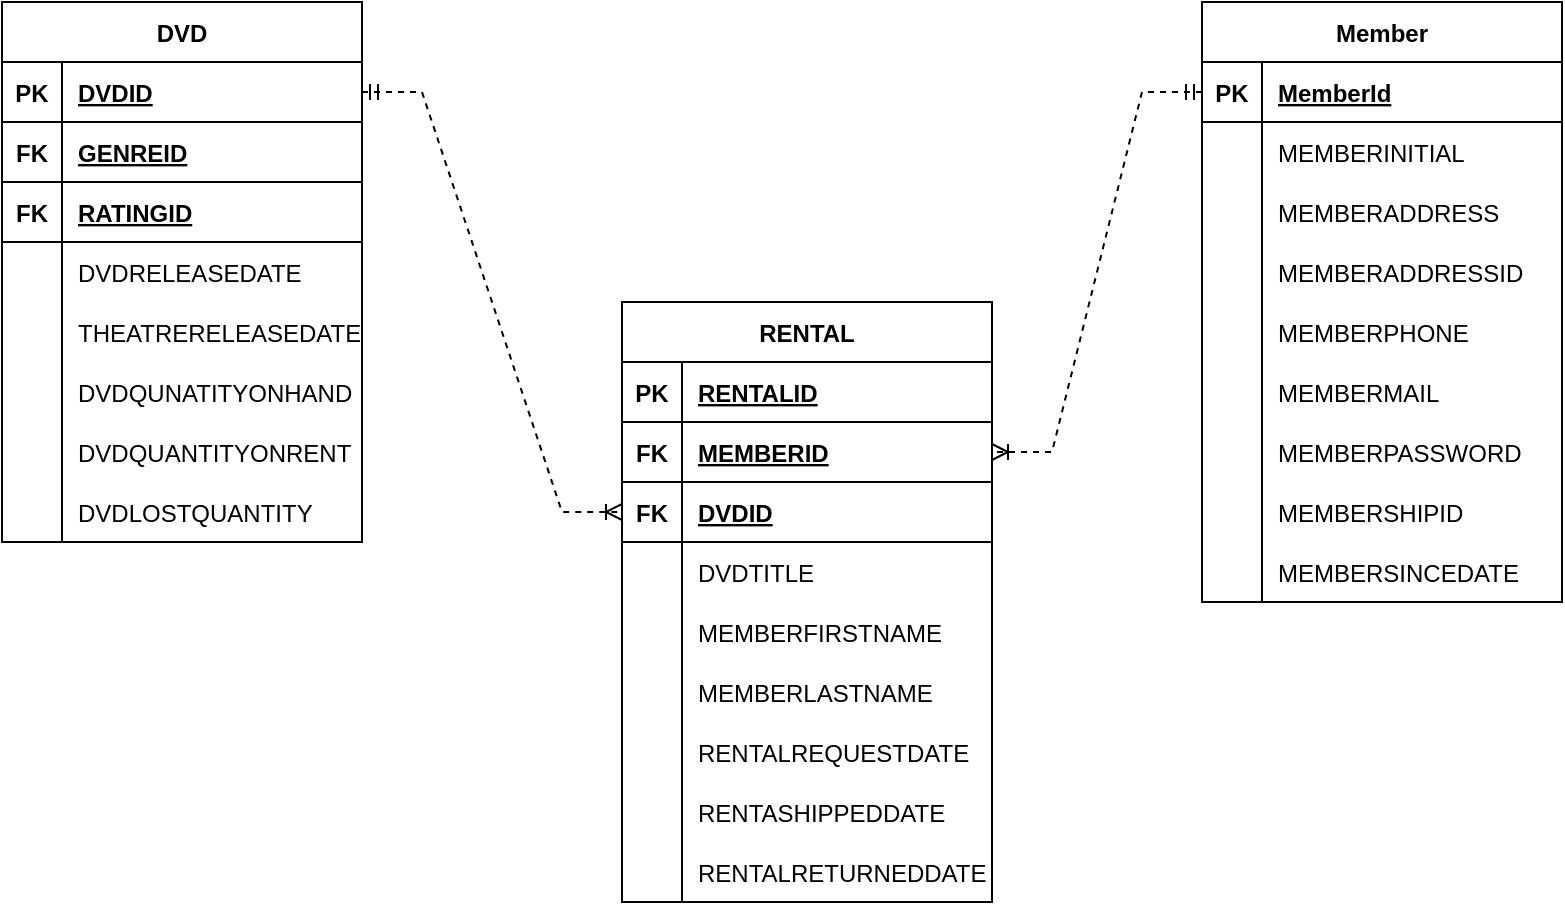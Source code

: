 <mxfile version="20.4.0" type="device"><diagram id="R2lEEEUBdFMjLlhIrx00" name="Page-1"><mxGraphModel dx="1422" dy="729" grid="1" gridSize="10" guides="1" tooltips="1" connect="1" arrows="1" fold="1" page="1" pageScale="1" pageWidth="850" pageHeight="1100" math="0" shadow="0" extFonts="Permanent Marker^https://fonts.googleapis.com/css?family=Permanent+Marker"><root><mxCell id="0"/><mxCell id="1" parent="0"/><mxCell id="kb3UNSzE4QGiKL49YmNZ-1" value="RENTAL" style="shape=table;startSize=30;container=1;collapsible=1;childLayout=tableLayout;fixedRows=1;rowLines=0;fontStyle=1;align=center;resizeLast=1;" vertex="1" parent="1"><mxGeometry x="360" y="310" width="185" height="300" as="geometry"/></mxCell><mxCell id="kb3UNSzE4QGiKL49YmNZ-2" value="" style="shape=tableRow;horizontal=0;startSize=0;swimlaneHead=0;swimlaneBody=0;fillColor=none;collapsible=0;dropTarget=0;points=[[0,0.5],[1,0.5]];portConstraint=eastwest;top=0;left=0;right=0;bottom=1;" vertex="1" parent="kb3UNSzE4QGiKL49YmNZ-1"><mxGeometry y="30" width="185" height="30" as="geometry"/></mxCell><mxCell id="kb3UNSzE4QGiKL49YmNZ-3" value="PK" style="shape=partialRectangle;connectable=0;fillColor=none;top=0;left=0;bottom=0;right=0;fontStyle=1;overflow=hidden;" vertex="1" parent="kb3UNSzE4QGiKL49YmNZ-2"><mxGeometry width="30" height="30" as="geometry"><mxRectangle width="30" height="30" as="alternateBounds"/></mxGeometry></mxCell><mxCell id="kb3UNSzE4QGiKL49YmNZ-4" value="RENTALID" style="shape=partialRectangle;connectable=0;fillColor=none;top=0;left=0;bottom=0;right=0;align=left;spacingLeft=6;fontStyle=5;overflow=hidden;" vertex="1" parent="kb3UNSzE4QGiKL49YmNZ-2"><mxGeometry x="30" width="155" height="30" as="geometry"><mxRectangle width="155" height="30" as="alternateBounds"/></mxGeometry></mxCell><mxCell id="kb3UNSzE4QGiKL49YmNZ-5" style="shape=tableRow;horizontal=0;startSize=0;swimlaneHead=0;swimlaneBody=0;fillColor=none;collapsible=0;dropTarget=0;points=[[0,0.5],[1,0.5]];portConstraint=eastwest;top=0;left=0;right=0;bottom=1;" vertex="1" parent="kb3UNSzE4QGiKL49YmNZ-1"><mxGeometry y="60" width="185" height="30" as="geometry"/></mxCell><mxCell id="kb3UNSzE4QGiKL49YmNZ-6" value="FK" style="shape=partialRectangle;connectable=0;fillColor=none;top=0;left=0;bottom=0;right=0;fontStyle=1;overflow=hidden;" vertex="1" parent="kb3UNSzE4QGiKL49YmNZ-5"><mxGeometry width="30" height="30" as="geometry"><mxRectangle width="30" height="30" as="alternateBounds"/></mxGeometry></mxCell><mxCell id="kb3UNSzE4QGiKL49YmNZ-7" value="MEMBERID" style="shape=partialRectangle;connectable=0;fillColor=none;top=0;left=0;bottom=0;right=0;align=left;spacingLeft=6;fontStyle=5;overflow=hidden;" vertex="1" parent="kb3UNSzE4QGiKL49YmNZ-5"><mxGeometry x="30" width="155" height="30" as="geometry"><mxRectangle width="155" height="30" as="alternateBounds"/></mxGeometry></mxCell><mxCell id="kb3UNSzE4QGiKL49YmNZ-8" style="shape=tableRow;horizontal=0;startSize=0;swimlaneHead=0;swimlaneBody=0;fillColor=none;collapsible=0;dropTarget=0;points=[[0,0.5],[1,0.5]];portConstraint=eastwest;top=0;left=0;right=0;bottom=1;" vertex="1" parent="kb3UNSzE4QGiKL49YmNZ-1"><mxGeometry y="90" width="185" height="30" as="geometry"/></mxCell><mxCell id="kb3UNSzE4QGiKL49YmNZ-9" value="FK" style="shape=partialRectangle;connectable=0;fillColor=none;top=0;left=0;bottom=0;right=0;fontStyle=1;overflow=hidden;" vertex="1" parent="kb3UNSzE4QGiKL49YmNZ-8"><mxGeometry width="30" height="30" as="geometry"><mxRectangle width="30" height="30" as="alternateBounds"/></mxGeometry></mxCell><mxCell id="kb3UNSzE4QGiKL49YmNZ-10" value="DVDID" style="shape=partialRectangle;connectable=0;fillColor=none;top=0;left=0;bottom=0;right=0;align=left;spacingLeft=6;fontStyle=5;overflow=hidden;" vertex="1" parent="kb3UNSzE4QGiKL49YmNZ-8"><mxGeometry x="30" width="155" height="30" as="geometry"><mxRectangle width="155" height="30" as="alternateBounds"/></mxGeometry></mxCell><mxCell id="kb3UNSzE4QGiKL49YmNZ-11" value="" style="shape=tableRow;horizontal=0;startSize=0;swimlaneHead=0;swimlaneBody=0;fillColor=none;collapsible=0;dropTarget=0;points=[[0,0.5],[1,0.5]];portConstraint=eastwest;top=0;left=0;right=0;bottom=0;" vertex="1" parent="kb3UNSzE4QGiKL49YmNZ-1"><mxGeometry y="120" width="185" height="30" as="geometry"/></mxCell><mxCell id="kb3UNSzE4QGiKL49YmNZ-12" value="" style="shape=partialRectangle;connectable=0;fillColor=none;top=0;left=0;bottom=0;right=0;editable=1;overflow=hidden;" vertex="1" parent="kb3UNSzE4QGiKL49YmNZ-11"><mxGeometry width="30" height="30" as="geometry"><mxRectangle width="30" height="30" as="alternateBounds"/></mxGeometry></mxCell><mxCell id="kb3UNSzE4QGiKL49YmNZ-13" value="DVDTITLE" style="shape=partialRectangle;connectable=0;fillColor=none;top=0;left=0;bottom=0;right=0;align=left;spacingLeft=6;overflow=hidden;" vertex="1" parent="kb3UNSzE4QGiKL49YmNZ-11"><mxGeometry x="30" width="155" height="30" as="geometry"><mxRectangle width="155" height="30" as="alternateBounds"/></mxGeometry></mxCell><mxCell id="kb3UNSzE4QGiKL49YmNZ-26" style="shape=tableRow;horizontal=0;startSize=0;swimlaneHead=0;swimlaneBody=0;fillColor=none;collapsible=0;dropTarget=0;points=[[0,0.5],[1,0.5]];portConstraint=eastwest;top=0;left=0;right=0;bottom=0;" vertex="1" parent="kb3UNSzE4QGiKL49YmNZ-1"><mxGeometry y="150" width="185" height="30" as="geometry"/></mxCell><mxCell id="kb3UNSzE4QGiKL49YmNZ-27" style="shape=partialRectangle;connectable=0;fillColor=none;top=0;left=0;bottom=0;right=0;editable=1;overflow=hidden;" vertex="1" parent="kb3UNSzE4QGiKL49YmNZ-26"><mxGeometry width="30" height="30" as="geometry"><mxRectangle width="30" height="30" as="alternateBounds"/></mxGeometry></mxCell><mxCell id="kb3UNSzE4QGiKL49YmNZ-28" value="MEMBERFIRSTNAME" style="shape=partialRectangle;connectable=0;fillColor=none;top=0;left=0;bottom=0;right=0;align=left;spacingLeft=6;overflow=hidden;" vertex="1" parent="kb3UNSzE4QGiKL49YmNZ-26"><mxGeometry x="30" width="155" height="30" as="geometry"><mxRectangle width="155" height="30" as="alternateBounds"/></mxGeometry></mxCell><mxCell id="kb3UNSzE4QGiKL49YmNZ-23" style="shape=tableRow;horizontal=0;startSize=0;swimlaneHead=0;swimlaneBody=0;fillColor=none;collapsible=0;dropTarget=0;points=[[0,0.5],[1,0.5]];portConstraint=eastwest;top=0;left=0;right=0;bottom=0;" vertex="1" parent="kb3UNSzE4QGiKL49YmNZ-1"><mxGeometry y="180" width="185" height="30" as="geometry"/></mxCell><mxCell id="kb3UNSzE4QGiKL49YmNZ-24" style="shape=partialRectangle;connectable=0;fillColor=none;top=0;left=0;bottom=0;right=0;editable=1;overflow=hidden;" vertex="1" parent="kb3UNSzE4QGiKL49YmNZ-23"><mxGeometry width="30" height="30" as="geometry"><mxRectangle width="30" height="30" as="alternateBounds"/></mxGeometry></mxCell><mxCell id="kb3UNSzE4QGiKL49YmNZ-25" value="MEMBERLASTNAME" style="shape=partialRectangle;connectable=0;fillColor=none;top=0;left=0;bottom=0;right=0;align=left;spacingLeft=6;overflow=hidden;" vertex="1" parent="kb3UNSzE4QGiKL49YmNZ-23"><mxGeometry x="30" width="155" height="30" as="geometry"><mxRectangle width="155" height="30" as="alternateBounds"/></mxGeometry></mxCell><mxCell id="kb3UNSzE4QGiKL49YmNZ-20" style="shape=tableRow;horizontal=0;startSize=0;swimlaneHead=0;swimlaneBody=0;fillColor=none;collapsible=0;dropTarget=0;points=[[0,0.5],[1,0.5]];portConstraint=eastwest;top=0;left=0;right=0;bottom=0;" vertex="1" parent="kb3UNSzE4QGiKL49YmNZ-1"><mxGeometry y="210" width="185" height="30" as="geometry"/></mxCell><mxCell id="kb3UNSzE4QGiKL49YmNZ-21" style="shape=partialRectangle;connectable=0;fillColor=none;top=0;left=0;bottom=0;right=0;editable=1;overflow=hidden;" vertex="1" parent="kb3UNSzE4QGiKL49YmNZ-20"><mxGeometry width="30" height="30" as="geometry"><mxRectangle width="30" height="30" as="alternateBounds"/></mxGeometry></mxCell><mxCell id="kb3UNSzE4QGiKL49YmNZ-22" value="RENTALREQUESTDATE" style="shape=partialRectangle;connectable=0;fillColor=none;top=0;left=0;bottom=0;right=0;align=left;spacingLeft=6;overflow=hidden;" vertex="1" parent="kb3UNSzE4QGiKL49YmNZ-20"><mxGeometry x="30" width="155" height="30" as="geometry"><mxRectangle width="155" height="30" as="alternateBounds"/></mxGeometry></mxCell><mxCell id="kb3UNSzE4QGiKL49YmNZ-14" value="" style="shape=tableRow;horizontal=0;startSize=0;swimlaneHead=0;swimlaneBody=0;fillColor=none;collapsible=0;dropTarget=0;points=[[0,0.5],[1,0.5]];portConstraint=eastwest;top=0;left=0;right=0;bottom=0;" vertex="1" parent="kb3UNSzE4QGiKL49YmNZ-1"><mxGeometry y="240" width="185" height="30" as="geometry"/></mxCell><mxCell id="kb3UNSzE4QGiKL49YmNZ-15" value="" style="shape=partialRectangle;connectable=0;fillColor=none;top=0;left=0;bottom=0;right=0;editable=1;overflow=hidden;" vertex="1" parent="kb3UNSzE4QGiKL49YmNZ-14"><mxGeometry width="30" height="30" as="geometry"><mxRectangle width="30" height="30" as="alternateBounds"/></mxGeometry></mxCell><mxCell id="kb3UNSzE4QGiKL49YmNZ-16" value="RENTASHIPPEDDATE" style="shape=partialRectangle;connectable=0;fillColor=none;top=0;left=0;bottom=0;right=0;align=left;spacingLeft=6;overflow=hidden;" vertex="1" parent="kb3UNSzE4QGiKL49YmNZ-14"><mxGeometry x="30" width="155" height="30" as="geometry"><mxRectangle width="155" height="30" as="alternateBounds"/></mxGeometry></mxCell><mxCell id="kb3UNSzE4QGiKL49YmNZ-17" value="" style="shape=tableRow;horizontal=0;startSize=0;swimlaneHead=0;swimlaneBody=0;fillColor=none;collapsible=0;dropTarget=0;points=[[0,0.5],[1,0.5]];portConstraint=eastwest;top=0;left=0;right=0;bottom=0;" vertex="1" parent="kb3UNSzE4QGiKL49YmNZ-1"><mxGeometry y="270" width="185" height="30" as="geometry"/></mxCell><mxCell id="kb3UNSzE4QGiKL49YmNZ-18" value="" style="shape=partialRectangle;connectable=0;fillColor=none;top=0;left=0;bottom=0;right=0;editable=1;overflow=hidden;" vertex="1" parent="kb3UNSzE4QGiKL49YmNZ-17"><mxGeometry width="30" height="30" as="geometry"><mxRectangle width="30" height="30" as="alternateBounds"/></mxGeometry></mxCell><mxCell id="kb3UNSzE4QGiKL49YmNZ-19" value="RENTALRETURNEDDATE" style="shape=partialRectangle;connectable=0;fillColor=none;top=0;left=0;bottom=0;right=0;align=left;spacingLeft=6;overflow=hidden;" vertex="1" parent="kb3UNSzE4QGiKL49YmNZ-17"><mxGeometry x="30" width="155" height="30" as="geometry"><mxRectangle width="155" height="30" as="alternateBounds"/></mxGeometry></mxCell><mxCell id="kb3UNSzE4QGiKL49YmNZ-29" value="DVD" style="shape=table;startSize=30;container=1;collapsible=1;childLayout=tableLayout;fixedRows=1;rowLines=0;fontStyle=1;align=center;resizeLast=1;" vertex="1" parent="1"><mxGeometry x="50" y="160" width="180" height="270" as="geometry"/></mxCell><mxCell id="kb3UNSzE4QGiKL49YmNZ-30" value="" style="shape=tableRow;horizontal=0;startSize=0;swimlaneHead=0;swimlaneBody=0;fillColor=none;collapsible=0;dropTarget=0;points=[[0,0.5],[1,0.5]];portConstraint=eastwest;top=0;left=0;right=0;bottom=1;" vertex="1" parent="kb3UNSzE4QGiKL49YmNZ-29"><mxGeometry y="30" width="180" height="30" as="geometry"/></mxCell><mxCell id="kb3UNSzE4QGiKL49YmNZ-31" value="PK" style="shape=partialRectangle;connectable=0;fillColor=none;top=0;left=0;bottom=0;right=0;fontStyle=1;overflow=hidden;" vertex="1" parent="kb3UNSzE4QGiKL49YmNZ-30"><mxGeometry width="30" height="30" as="geometry"><mxRectangle width="30" height="30" as="alternateBounds"/></mxGeometry></mxCell><mxCell id="kb3UNSzE4QGiKL49YmNZ-32" value="DVDID" style="shape=partialRectangle;connectable=0;fillColor=none;top=0;left=0;bottom=0;right=0;align=left;spacingLeft=6;fontStyle=5;overflow=hidden;" vertex="1" parent="kb3UNSzE4QGiKL49YmNZ-30"><mxGeometry x="30" width="150" height="30" as="geometry"><mxRectangle width="150" height="30" as="alternateBounds"/></mxGeometry></mxCell><mxCell id="kb3UNSzE4QGiKL49YmNZ-33" style="shape=tableRow;horizontal=0;startSize=0;swimlaneHead=0;swimlaneBody=0;fillColor=none;collapsible=0;dropTarget=0;points=[[0,0.5],[1,0.5]];portConstraint=eastwest;top=0;left=0;right=0;bottom=1;" vertex="1" parent="kb3UNSzE4QGiKL49YmNZ-29"><mxGeometry y="60" width="180" height="30" as="geometry"/></mxCell><mxCell id="kb3UNSzE4QGiKL49YmNZ-34" value="FK" style="shape=partialRectangle;connectable=0;fillColor=none;top=0;left=0;bottom=0;right=0;fontStyle=1;overflow=hidden;" vertex="1" parent="kb3UNSzE4QGiKL49YmNZ-33"><mxGeometry width="30" height="30" as="geometry"><mxRectangle width="30" height="30" as="alternateBounds"/></mxGeometry></mxCell><mxCell id="kb3UNSzE4QGiKL49YmNZ-35" value="GENREID" style="shape=partialRectangle;connectable=0;fillColor=none;top=0;left=0;bottom=0;right=0;align=left;spacingLeft=6;fontStyle=5;overflow=hidden;" vertex="1" parent="kb3UNSzE4QGiKL49YmNZ-33"><mxGeometry x="30" width="150" height="30" as="geometry"><mxRectangle width="150" height="30" as="alternateBounds"/></mxGeometry></mxCell><mxCell id="kb3UNSzE4QGiKL49YmNZ-36" style="shape=tableRow;horizontal=0;startSize=0;swimlaneHead=0;swimlaneBody=0;fillColor=none;collapsible=0;dropTarget=0;points=[[0,0.5],[1,0.5]];portConstraint=eastwest;top=0;left=0;right=0;bottom=1;" vertex="1" parent="kb3UNSzE4QGiKL49YmNZ-29"><mxGeometry y="90" width="180" height="30" as="geometry"/></mxCell><mxCell id="kb3UNSzE4QGiKL49YmNZ-37" value="FK" style="shape=partialRectangle;connectable=0;fillColor=none;top=0;left=0;bottom=0;right=0;fontStyle=1;overflow=hidden;" vertex="1" parent="kb3UNSzE4QGiKL49YmNZ-36"><mxGeometry width="30" height="30" as="geometry"><mxRectangle width="30" height="30" as="alternateBounds"/></mxGeometry></mxCell><mxCell id="kb3UNSzE4QGiKL49YmNZ-38" value="RATINGID" style="shape=partialRectangle;connectable=0;fillColor=none;top=0;left=0;bottom=0;right=0;align=left;spacingLeft=6;fontStyle=5;overflow=hidden;" vertex="1" parent="kb3UNSzE4QGiKL49YmNZ-36"><mxGeometry x="30" width="150" height="30" as="geometry"><mxRectangle width="150" height="30" as="alternateBounds"/></mxGeometry></mxCell><mxCell id="kb3UNSzE4QGiKL49YmNZ-45" value="" style="shape=tableRow;horizontal=0;startSize=0;swimlaneHead=0;swimlaneBody=0;fillColor=none;collapsible=0;dropTarget=0;points=[[0,0.5],[1,0.5]];portConstraint=eastwest;top=0;left=0;right=0;bottom=0;" vertex="1" parent="kb3UNSzE4QGiKL49YmNZ-29"><mxGeometry y="120" width="180" height="30" as="geometry"/></mxCell><mxCell id="kb3UNSzE4QGiKL49YmNZ-46" value="" style="shape=partialRectangle;connectable=0;fillColor=none;top=0;left=0;bottom=0;right=0;editable=1;overflow=hidden;" vertex="1" parent="kb3UNSzE4QGiKL49YmNZ-45"><mxGeometry width="30" height="30" as="geometry"><mxRectangle width="30" height="30" as="alternateBounds"/></mxGeometry></mxCell><mxCell id="kb3UNSzE4QGiKL49YmNZ-47" value="DVDRELEASEDATE" style="shape=partialRectangle;connectable=0;fillColor=none;top=0;left=0;bottom=0;right=0;align=left;spacingLeft=6;overflow=hidden;" vertex="1" parent="kb3UNSzE4QGiKL49YmNZ-45"><mxGeometry x="30" width="150" height="30" as="geometry"><mxRectangle width="150" height="30" as="alternateBounds"/></mxGeometry></mxCell><mxCell id="kb3UNSzE4QGiKL49YmNZ-48" value="" style="shape=tableRow;horizontal=0;startSize=0;swimlaneHead=0;swimlaneBody=0;fillColor=none;collapsible=0;dropTarget=0;points=[[0,0.5],[1,0.5]];portConstraint=eastwest;top=0;left=0;right=0;bottom=0;" vertex="1" parent="kb3UNSzE4QGiKL49YmNZ-29"><mxGeometry y="150" width="180" height="30" as="geometry"/></mxCell><mxCell id="kb3UNSzE4QGiKL49YmNZ-49" value="" style="shape=partialRectangle;connectable=0;fillColor=none;top=0;left=0;bottom=0;right=0;editable=1;overflow=hidden;" vertex="1" parent="kb3UNSzE4QGiKL49YmNZ-48"><mxGeometry width="30" height="30" as="geometry"><mxRectangle width="30" height="30" as="alternateBounds"/></mxGeometry></mxCell><mxCell id="kb3UNSzE4QGiKL49YmNZ-50" value="THEATRERELEASEDATE" style="shape=partialRectangle;connectable=0;fillColor=none;top=0;left=0;bottom=0;right=0;align=left;spacingLeft=6;overflow=hidden;" vertex="1" parent="kb3UNSzE4QGiKL49YmNZ-48"><mxGeometry x="30" width="150" height="30" as="geometry"><mxRectangle width="150" height="30" as="alternateBounds"/></mxGeometry></mxCell><mxCell id="kb3UNSzE4QGiKL49YmNZ-51" style="shape=tableRow;horizontal=0;startSize=0;swimlaneHead=0;swimlaneBody=0;fillColor=none;collapsible=0;dropTarget=0;points=[[0,0.5],[1,0.5]];portConstraint=eastwest;top=0;left=0;right=0;bottom=0;" vertex="1" parent="kb3UNSzE4QGiKL49YmNZ-29"><mxGeometry y="180" width="180" height="30" as="geometry"/></mxCell><mxCell id="kb3UNSzE4QGiKL49YmNZ-52" style="shape=partialRectangle;connectable=0;fillColor=none;top=0;left=0;bottom=0;right=0;editable=1;overflow=hidden;" vertex="1" parent="kb3UNSzE4QGiKL49YmNZ-51"><mxGeometry width="30" height="30" as="geometry"><mxRectangle width="30" height="30" as="alternateBounds"/></mxGeometry></mxCell><mxCell id="kb3UNSzE4QGiKL49YmNZ-53" value="DVDQUNATITYONHAND" style="shape=partialRectangle;connectable=0;fillColor=none;top=0;left=0;bottom=0;right=0;align=left;spacingLeft=6;overflow=hidden;" vertex="1" parent="kb3UNSzE4QGiKL49YmNZ-51"><mxGeometry x="30" width="150" height="30" as="geometry"><mxRectangle width="150" height="30" as="alternateBounds"/></mxGeometry></mxCell><mxCell id="kb3UNSzE4QGiKL49YmNZ-54" style="shape=tableRow;horizontal=0;startSize=0;swimlaneHead=0;swimlaneBody=0;fillColor=none;collapsible=0;dropTarget=0;points=[[0,0.5],[1,0.5]];portConstraint=eastwest;top=0;left=0;right=0;bottom=0;" vertex="1" parent="kb3UNSzE4QGiKL49YmNZ-29"><mxGeometry y="210" width="180" height="30" as="geometry"/></mxCell><mxCell id="kb3UNSzE4QGiKL49YmNZ-55" style="shape=partialRectangle;connectable=0;fillColor=none;top=0;left=0;bottom=0;right=0;editable=1;overflow=hidden;" vertex="1" parent="kb3UNSzE4QGiKL49YmNZ-54"><mxGeometry width="30" height="30" as="geometry"><mxRectangle width="30" height="30" as="alternateBounds"/></mxGeometry></mxCell><mxCell id="kb3UNSzE4QGiKL49YmNZ-56" value="DVDQUANTITYONRENT" style="shape=partialRectangle;connectable=0;fillColor=none;top=0;left=0;bottom=0;right=0;align=left;spacingLeft=6;overflow=hidden;" vertex="1" parent="kb3UNSzE4QGiKL49YmNZ-54"><mxGeometry x="30" width="150" height="30" as="geometry"><mxRectangle width="150" height="30" as="alternateBounds"/></mxGeometry></mxCell><mxCell id="kb3UNSzE4QGiKL49YmNZ-57" style="shape=tableRow;horizontal=0;startSize=0;swimlaneHead=0;swimlaneBody=0;fillColor=none;collapsible=0;dropTarget=0;points=[[0,0.5],[1,0.5]];portConstraint=eastwest;top=0;left=0;right=0;bottom=0;" vertex="1" parent="kb3UNSzE4QGiKL49YmNZ-29"><mxGeometry y="240" width="180" height="30" as="geometry"/></mxCell><mxCell id="kb3UNSzE4QGiKL49YmNZ-58" style="shape=partialRectangle;connectable=0;fillColor=none;top=0;left=0;bottom=0;right=0;editable=1;overflow=hidden;" vertex="1" parent="kb3UNSzE4QGiKL49YmNZ-57"><mxGeometry width="30" height="30" as="geometry"><mxRectangle width="30" height="30" as="alternateBounds"/></mxGeometry></mxCell><mxCell id="kb3UNSzE4QGiKL49YmNZ-59" value="DVDLOSTQUANTITY" style="shape=partialRectangle;connectable=0;fillColor=none;top=0;left=0;bottom=0;right=0;align=left;spacingLeft=6;overflow=hidden;" vertex="1" parent="kb3UNSzE4QGiKL49YmNZ-57"><mxGeometry x="30" width="150" height="30" as="geometry"><mxRectangle width="150" height="30" as="alternateBounds"/></mxGeometry></mxCell><mxCell id="kb3UNSzE4QGiKL49YmNZ-60" value="Member" style="shape=table;startSize=30;container=1;collapsible=1;childLayout=tableLayout;fixedRows=1;rowLines=0;fontStyle=1;align=center;resizeLast=1;" vertex="1" parent="1"><mxGeometry x="650" y="160" width="180" height="300" as="geometry"/></mxCell><mxCell id="kb3UNSzE4QGiKL49YmNZ-61" value="" style="shape=tableRow;horizontal=0;startSize=0;swimlaneHead=0;swimlaneBody=0;fillColor=none;collapsible=0;dropTarget=0;points=[[0,0.5],[1,0.5]];portConstraint=eastwest;top=0;left=0;right=0;bottom=1;" vertex="1" parent="kb3UNSzE4QGiKL49YmNZ-60"><mxGeometry y="30" width="180" height="30" as="geometry"/></mxCell><mxCell id="kb3UNSzE4QGiKL49YmNZ-62" value="PK" style="shape=partialRectangle;connectable=0;fillColor=none;top=0;left=0;bottom=0;right=0;fontStyle=1;overflow=hidden;" vertex="1" parent="kb3UNSzE4QGiKL49YmNZ-61"><mxGeometry width="30" height="30" as="geometry"><mxRectangle width="30" height="30" as="alternateBounds"/></mxGeometry></mxCell><mxCell id="kb3UNSzE4QGiKL49YmNZ-63" value="MemberId" style="shape=partialRectangle;connectable=0;fillColor=none;top=0;left=0;bottom=0;right=0;align=left;spacingLeft=6;fontStyle=5;overflow=hidden;" vertex="1" parent="kb3UNSzE4QGiKL49YmNZ-61"><mxGeometry x="30" width="150" height="30" as="geometry"><mxRectangle width="150" height="30" as="alternateBounds"/></mxGeometry></mxCell><mxCell id="kb3UNSzE4QGiKL49YmNZ-64" value="" style="shape=tableRow;horizontal=0;startSize=0;swimlaneHead=0;swimlaneBody=0;fillColor=none;collapsible=0;dropTarget=0;points=[[0,0.5],[1,0.5]];portConstraint=eastwest;top=0;left=0;right=0;bottom=0;" vertex="1" parent="kb3UNSzE4QGiKL49YmNZ-60"><mxGeometry y="60" width="180" height="30" as="geometry"/></mxCell><mxCell id="kb3UNSzE4QGiKL49YmNZ-65" value="" style="shape=partialRectangle;connectable=0;fillColor=none;top=0;left=0;bottom=0;right=0;editable=1;overflow=hidden;" vertex="1" parent="kb3UNSzE4QGiKL49YmNZ-64"><mxGeometry width="30" height="30" as="geometry"><mxRectangle width="30" height="30" as="alternateBounds"/></mxGeometry></mxCell><mxCell id="kb3UNSzE4QGiKL49YmNZ-66" value="MEMBERINITIAL" style="shape=partialRectangle;connectable=0;fillColor=none;top=0;left=0;bottom=0;right=0;align=left;spacingLeft=6;overflow=hidden;" vertex="1" parent="kb3UNSzE4QGiKL49YmNZ-64"><mxGeometry x="30" width="150" height="30" as="geometry"><mxRectangle width="150" height="30" as="alternateBounds"/></mxGeometry></mxCell><mxCell id="kb3UNSzE4QGiKL49YmNZ-67" value="" style="shape=tableRow;horizontal=0;startSize=0;swimlaneHead=0;swimlaneBody=0;fillColor=none;collapsible=0;dropTarget=0;points=[[0,0.5],[1,0.5]];portConstraint=eastwest;top=0;left=0;right=0;bottom=0;" vertex="1" parent="kb3UNSzE4QGiKL49YmNZ-60"><mxGeometry y="90" width="180" height="30" as="geometry"/></mxCell><mxCell id="kb3UNSzE4QGiKL49YmNZ-68" value="" style="shape=partialRectangle;connectable=0;fillColor=none;top=0;left=0;bottom=0;right=0;editable=1;overflow=hidden;" vertex="1" parent="kb3UNSzE4QGiKL49YmNZ-67"><mxGeometry width="30" height="30" as="geometry"><mxRectangle width="30" height="30" as="alternateBounds"/></mxGeometry></mxCell><mxCell id="kb3UNSzE4QGiKL49YmNZ-69" value="MEMBERADDRESS" style="shape=partialRectangle;connectable=0;fillColor=none;top=0;left=0;bottom=0;right=0;align=left;spacingLeft=6;overflow=hidden;" vertex="1" parent="kb3UNSzE4QGiKL49YmNZ-67"><mxGeometry x="30" width="150" height="30" as="geometry"><mxRectangle width="150" height="30" as="alternateBounds"/></mxGeometry></mxCell><mxCell id="kb3UNSzE4QGiKL49YmNZ-70" value="" style="shape=tableRow;horizontal=0;startSize=0;swimlaneHead=0;swimlaneBody=0;fillColor=none;collapsible=0;dropTarget=0;points=[[0,0.5],[1,0.5]];portConstraint=eastwest;top=0;left=0;right=0;bottom=0;" vertex="1" parent="kb3UNSzE4QGiKL49YmNZ-60"><mxGeometry y="120" width="180" height="30" as="geometry"/></mxCell><mxCell id="kb3UNSzE4QGiKL49YmNZ-71" value="" style="shape=partialRectangle;connectable=0;fillColor=none;top=0;left=0;bottom=0;right=0;editable=1;overflow=hidden;" vertex="1" parent="kb3UNSzE4QGiKL49YmNZ-70"><mxGeometry width="30" height="30" as="geometry"><mxRectangle width="30" height="30" as="alternateBounds"/></mxGeometry></mxCell><mxCell id="kb3UNSzE4QGiKL49YmNZ-72" value="MEMBERADDRESSID" style="shape=partialRectangle;connectable=0;fillColor=none;top=0;left=0;bottom=0;right=0;align=left;spacingLeft=6;overflow=hidden;" vertex="1" parent="kb3UNSzE4QGiKL49YmNZ-70"><mxGeometry x="30" width="150" height="30" as="geometry"><mxRectangle width="150" height="30" as="alternateBounds"/></mxGeometry></mxCell><mxCell id="kb3UNSzE4QGiKL49YmNZ-79" style="shape=tableRow;horizontal=0;startSize=0;swimlaneHead=0;swimlaneBody=0;fillColor=none;collapsible=0;dropTarget=0;points=[[0,0.5],[1,0.5]];portConstraint=eastwest;top=0;left=0;right=0;bottom=0;" vertex="1" parent="kb3UNSzE4QGiKL49YmNZ-60"><mxGeometry y="150" width="180" height="30" as="geometry"/></mxCell><mxCell id="kb3UNSzE4QGiKL49YmNZ-80" style="shape=partialRectangle;connectable=0;fillColor=none;top=0;left=0;bottom=0;right=0;editable=1;overflow=hidden;" vertex="1" parent="kb3UNSzE4QGiKL49YmNZ-79"><mxGeometry width="30" height="30" as="geometry"><mxRectangle width="30" height="30" as="alternateBounds"/></mxGeometry></mxCell><mxCell id="kb3UNSzE4QGiKL49YmNZ-81" value="MEMBERPHONE" style="shape=partialRectangle;connectable=0;fillColor=none;top=0;left=0;bottom=0;right=0;align=left;spacingLeft=6;overflow=hidden;" vertex="1" parent="kb3UNSzE4QGiKL49YmNZ-79"><mxGeometry x="30" width="150" height="30" as="geometry"><mxRectangle width="150" height="30" as="alternateBounds"/></mxGeometry></mxCell><mxCell id="kb3UNSzE4QGiKL49YmNZ-76" style="shape=tableRow;horizontal=0;startSize=0;swimlaneHead=0;swimlaneBody=0;fillColor=none;collapsible=0;dropTarget=0;points=[[0,0.5],[1,0.5]];portConstraint=eastwest;top=0;left=0;right=0;bottom=0;" vertex="1" parent="kb3UNSzE4QGiKL49YmNZ-60"><mxGeometry y="180" width="180" height="30" as="geometry"/></mxCell><mxCell id="kb3UNSzE4QGiKL49YmNZ-77" style="shape=partialRectangle;connectable=0;fillColor=none;top=0;left=0;bottom=0;right=0;editable=1;overflow=hidden;" vertex="1" parent="kb3UNSzE4QGiKL49YmNZ-76"><mxGeometry width="30" height="30" as="geometry"><mxRectangle width="30" height="30" as="alternateBounds"/></mxGeometry></mxCell><mxCell id="kb3UNSzE4QGiKL49YmNZ-78" value="MEMBERMAIL" style="shape=partialRectangle;connectable=0;fillColor=none;top=0;left=0;bottom=0;right=0;align=left;spacingLeft=6;overflow=hidden;" vertex="1" parent="kb3UNSzE4QGiKL49YmNZ-76"><mxGeometry x="30" width="150" height="30" as="geometry"><mxRectangle width="150" height="30" as="alternateBounds"/></mxGeometry></mxCell><mxCell id="kb3UNSzE4QGiKL49YmNZ-73" style="shape=tableRow;horizontal=0;startSize=0;swimlaneHead=0;swimlaneBody=0;fillColor=none;collapsible=0;dropTarget=0;points=[[0,0.5],[1,0.5]];portConstraint=eastwest;top=0;left=0;right=0;bottom=0;" vertex="1" parent="kb3UNSzE4QGiKL49YmNZ-60"><mxGeometry y="210" width="180" height="30" as="geometry"/></mxCell><mxCell id="kb3UNSzE4QGiKL49YmNZ-74" style="shape=partialRectangle;connectable=0;fillColor=none;top=0;left=0;bottom=0;right=0;editable=1;overflow=hidden;" vertex="1" parent="kb3UNSzE4QGiKL49YmNZ-73"><mxGeometry width="30" height="30" as="geometry"><mxRectangle width="30" height="30" as="alternateBounds"/></mxGeometry></mxCell><mxCell id="kb3UNSzE4QGiKL49YmNZ-75" value="MEMBERPASSWORD" style="shape=partialRectangle;connectable=0;fillColor=none;top=0;left=0;bottom=0;right=0;align=left;spacingLeft=6;overflow=hidden;" vertex="1" parent="kb3UNSzE4QGiKL49YmNZ-73"><mxGeometry x="30" width="150" height="30" as="geometry"><mxRectangle width="150" height="30" as="alternateBounds"/></mxGeometry></mxCell><mxCell id="kb3UNSzE4QGiKL49YmNZ-85" style="shape=tableRow;horizontal=0;startSize=0;swimlaneHead=0;swimlaneBody=0;fillColor=none;collapsible=0;dropTarget=0;points=[[0,0.5],[1,0.5]];portConstraint=eastwest;top=0;left=0;right=0;bottom=0;" vertex="1" parent="kb3UNSzE4QGiKL49YmNZ-60"><mxGeometry y="240" width="180" height="30" as="geometry"/></mxCell><mxCell id="kb3UNSzE4QGiKL49YmNZ-86" style="shape=partialRectangle;connectable=0;fillColor=none;top=0;left=0;bottom=0;right=0;editable=1;overflow=hidden;" vertex="1" parent="kb3UNSzE4QGiKL49YmNZ-85"><mxGeometry width="30" height="30" as="geometry"><mxRectangle width="30" height="30" as="alternateBounds"/></mxGeometry></mxCell><mxCell id="kb3UNSzE4QGiKL49YmNZ-87" value="MEMBERSHIPID" style="shape=partialRectangle;connectable=0;fillColor=none;top=0;left=0;bottom=0;right=0;align=left;spacingLeft=6;overflow=hidden;" vertex="1" parent="kb3UNSzE4QGiKL49YmNZ-85"><mxGeometry x="30" width="150" height="30" as="geometry"><mxRectangle width="150" height="30" as="alternateBounds"/></mxGeometry></mxCell><mxCell id="kb3UNSzE4QGiKL49YmNZ-82" style="shape=tableRow;horizontal=0;startSize=0;swimlaneHead=0;swimlaneBody=0;fillColor=none;collapsible=0;dropTarget=0;points=[[0,0.5],[1,0.5]];portConstraint=eastwest;top=0;left=0;right=0;bottom=0;" vertex="1" parent="kb3UNSzE4QGiKL49YmNZ-60"><mxGeometry y="270" width="180" height="30" as="geometry"/></mxCell><mxCell id="kb3UNSzE4QGiKL49YmNZ-83" style="shape=partialRectangle;connectable=0;fillColor=none;top=0;left=0;bottom=0;right=0;editable=1;overflow=hidden;" vertex="1" parent="kb3UNSzE4QGiKL49YmNZ-82"><mxGeometry width="30" height="30" as="geometry"><mxRectangle width="30" height="30" as="alternateBounds"/></mxGeometry></mxCell><mxCell id="kb3UNSzE4QGiKL49YmNZ-84" value="MEMBERSINCEDATE" style="shape=partialRectangle;connectable=0;fillColor=none;top=0;left=0;bottom=0;right=0;align=left;spacingLeft=6;overflow=hidden;" vertex="1" parent="kb3UNSzE4QGiKL49YmNZ-82"><mxGeometry x="30" width="150" height="30" as="geometry"><mxRectangle width="150" height="30" as="alternateBounds"/></mxGeometry></mxCell><mxCell id="kb3UNSzE4QGiKL49YmNZ-88" value="" style="edgeStyle=entityRelationEdgeStyle;fontSize=12;html=1;endArrow=ERoneToMany;startArrow=ERmandOne;rounded=0;exitX=1;exitY=0.5;exitDx=0;exitDy=0;entryX=0;entryY=0.5;entryDx=0;entryDy=0;dashed=1;" edge="1" parent="1" source="kb3UNSzE4QGiKL49YmNZ-30" target="kb3UNSzE4QGiKL49YmNZ-8"><mxGeometry width="100" height="100" relative="1" as="geometry"><mxPoint x="250" y="440" as="sourcePoint"/><mxPoint x="350" y="340" as="targetPoint"/></mxGeometry></mxCell><mxCell id="kb3UNSzE4QGiKL49YmNZ-89" value="" style="edgeStyle=entityRelationEdgeStyle;fontSize=12;html=1;endArrow=ERoneToMany;startArrow=ERmandOne;rounded=0;entryX=1;entryY=0.5;entryDx=0;entryDy=0;exitX=0;exitY=0.5;exitDx=0;exitDy=0;dashed=1;" edge="1" parent="1" source="kb3UNSzE4QGiKL49YmNZ-61" target="kb3UNSzE4QGiKL49YmNZ-5"><mxGeometry width="100" height="100" relative="1" as="geometry"><mxPoint x="590" y="260" as="sourcePoint"/><mxPoint x="590" y="230" as="targetPoint"/></mxGeometry></mxCell></root></mxGraphModel></diagram></mxfile>